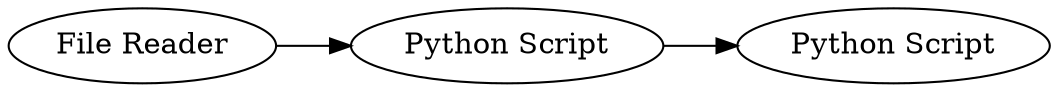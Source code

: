 digraph {
	14 -> 22
	22 -> 23
	14 [label="File Reader"]
	22 [label="Python Script"]
	23 [label="Python Script"]
	rankdir=LR
}
